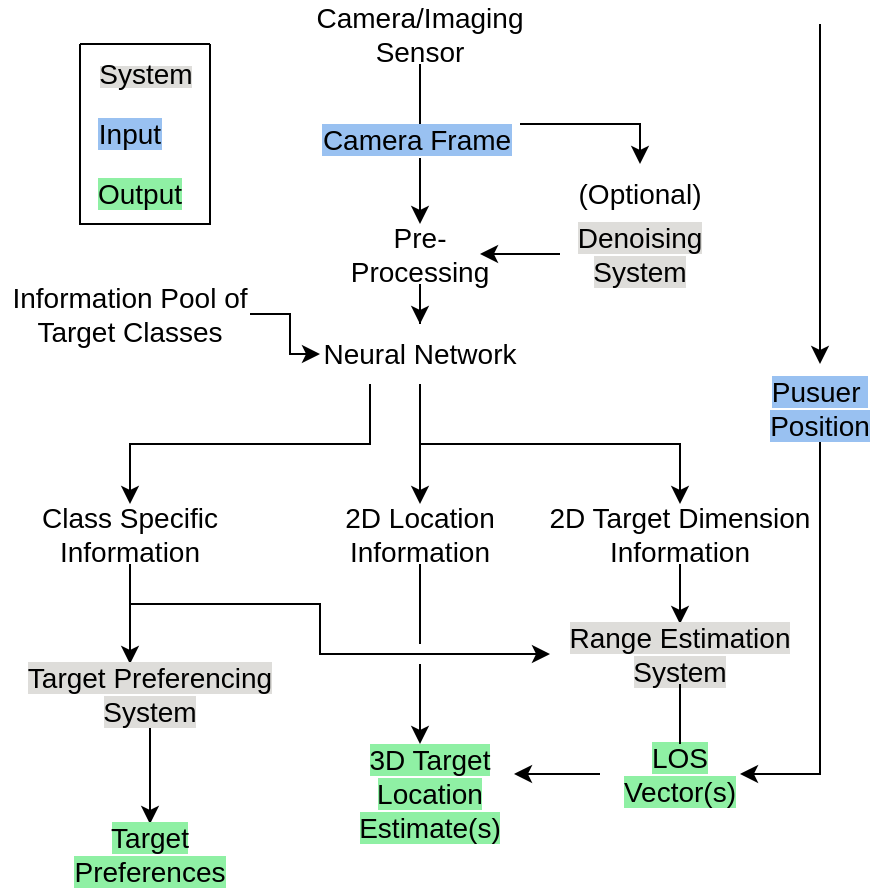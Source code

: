 <mxfile version="24.7.7">
  <diagram name="Page-1" id="bC6D1DjXQRd-MMzzOgFI">
    <mxGraphModel dx="1368" dy="790" grid="1" gridSize="10" guides="1" tooltips="1" connect="1" arrows="1" fold="1" page="1" pageScale="1" pageWidth="850" pageHeight="1100" math="0" shadow="0">
      <root>
        <mxCell id="0" />
        <mxCell id="1" parent="0" />
        <mxCell id="70s7Ck-FU3Y-pLnGWHpa-19" value="" style="edgeStyle=orthogonalEdgeStyle;rounded=0;orthogonalLoop=1;jettySize=auto;html=1;" parent="1" source="70s7Ck-FU3Y-pLnGWHpa-1" target="70s7Ck-FU3Y-pLnGWHpa-5" edge="1">
          <mxGeometry relative="1" as="geometry" />
        </mxCell>
        <mxCell id="70s7Ck-FU3Y-pLnGWHpa-20" value="&lt;font style=&quot;font-size: 14px; background-color: rgb(153, 193, 241);&quot;&gt;Camera Frame&lt;/font&gt;" style="edgeLabel;html=1;align=center;verticalAlign=middle;resizable=0;points=[];" parent="70s7Ck-FU3Y-pLnGWHpa-19" vertex="1" connectable="0">
          <mxGeometry x="-0.067" y="-2" relative="1" as="geometry">
            <mxPoint as="offset" />
          </mxGeometry>
        </mxCell>
        <mxCell id="70s7Ck-FU3Y-pLnGWHpa-1" value="&lt;font style=&quot;font-size: 14px;&quot;&gt;Camera/Imaging Sensor&lt;/font&gt;" style="text;html=1;align=center;verticalAlign=middle;whiteSpace=wrap;rounded=0;" parent="1" vertex="1">
          <mxGeometry x="345" y="260" width="110" height="30" as="geometry" />
        </mxCell>
        <mxCell id="70s7Ck-FU3Y-pLnGWHpa-3" value="&lt;font style=&quot;font-size: 14px; background-color: rgb(222, 221, 218);&quot;&gt;Denoising System&lt;/font&gt;" style="text;html=1;align=center;verticalAlign=middle;whiteSpace=wrap;rounded=0;" parent="1" vertex="1">
          <mxGeometry x="480" y="370" width="60" height="30" as="geometry" />
        </mxCell>
        <mxCell id="70s7Ck-FU3Y-pLnGWHpa-4" value="&lt;font style=&quot;font-size: 14px;&quot;&gt;(Optional)&lt;/font&gt;" style="text;html=1;align=center;verticalAlign=middle;whiteSpace=wrap;rounded=0;" parent="1" vertex="1">
          <mxGeometry x="480" y="340" width="60" height="30" as="geometry" />
        </mxCell>
        <mxCell id="70s7Ck-FU3Y-pLnGWHpa-24" value="" style="edgeStyle=orthogonalEdgeStyle;rounded=0;orthogonalLoop=1;jettySize=auto;html=1;" parent="1" source="70s7Ck-FU3Y-pLnGWHpa-5" target="70s7Ck-FU3Y-pLnGWHpa-9" edge="1">
          <mxGeometry relative="1" as="geometry" />
        </mxCell>
        <mxCell id="70s7Ck-FU3Y-pLnGWHpa-5" value="&lt;font style=&quot;font-size: 14px;&quot;&gt;Pre-Processing&lt;/font&gt;" style="text;html=1;align=center;verticalAlign=middle;whiteSpace=wrap;rounded=0;" parent="1" vertex="1">
          <mxGeometry x="370" y="370" width="60" height="30" as="geometry" />
        </mxCell>
        <mxCell id="70s7Ck-FU3Y-pLnGWHpa-25" style="edgeStyle=orthogonalEdgeStyle;rounded=0;orthogonalLoop=1;jettySize=auto;html=1;entryX=0;entryY=0.5;entryDx=0;entryDy=0;" parent="1" source="70s7Ck-FU3Y-pLnGWHpa-8" target="70s7Ck-FU3Y-pLnGWHpa-9" edge="1">
          <mxGeometry relative="1" as="geometry" />
        </mxCell>
        <mxCell id="70s7Ck-FU3Y-pLnGWHpa-8" value="&lt;font style=&quot;font-size: 14px;&quot;&gt;&lt;font style=&quot;font-size: 14px;&quot;&gt;Information Pool of &lt;/font&gt;&lt;/font&gt;&lt;font style=&quot;font-size: 14px;&quot;&gt;Target&lt;font style=&quot;font-size: 14px;&quot;&gt; Classes &lt;/font&gt;&lt;/font&gt;" style="text;html=1;align=center;verticalAlign=middle;whiteSpace=wrap;rounded=0;" parent="1" vertex="1">
          <mxGeometry x="195" y="400" width="120" height="30" as="geometry" />
        </mxCell>
        <mxCell id="70s7Ck-FU3Y-pLnGWHpa-30" style="edgeStyle=orthogonalEdgeStyle;rounded=0;orthogonalLoop=1;jettySize=auto;html=1;exitX=0.25;exitY=1;exitDx=0;exitDy=0;entryX=0.5;entryY=0;entryDx=0;entryDy=0;" parent="1" source="70s7Ck-FU3Y-pLnGWHpa-9" target="70s7Ck-FU3Y-pLnGWHpa-10" edge="1">
          <mxGeometry relative="1" as="geometry" />
        </mxCell>
        <mxCell id="70s7Ck-FU3Y-pLnGWHpa-33" style="edgeStyle=orthogonalEdgeStyle;rounded=0;orthogonalLoop=1;jettySize=auto;html=1;entryX=0.5;entryY=0;entryDx=0;entryDy=0;" parent="1" source="70s7Ck-FU3Y-pLnGWHpa-9" target="70s7Ck-FU3Y-pLnGWHpa-11" edge="1">
          <mxGeometry relative="1" as="geometry" />
        </mxCell>
        <mxCell id="70s7Ck-FU3Y-pLnGWHpa-9" value="&lt;font style=&quot;font-size: 14px;&quot;&gt;Neural Network&lt;br&gt;&lt;/font&gt;" style="text;html=1;align=center;verticalAlign=middle;whiteSpace=wrap;rounded=0;" parent="1" vertex="1">
          <mxGeometry x="350" y="420" width="100" height="30" as="geometry" />
        </mxCell>
        <mxCell id="70s7Ck-FU3Y-pLnGWHpa-41" value="" style="edgeStyle=orthogonalEdgeStyle;rounded=0;orthogonalLoop=1;jettySize=auto;html=1;" parent="1" source="70s7Ck-FU3Y-pLnGWHpa-10" target="70s7Ck-FU3Y-pLnGWHpa-13" edge="1">
          <mxGeometry relative="1" as="geometry">
            <Array as="points">
              <mxPoint x="260" y="590" />
              <mxPoint x="260" y="590" />
            </Array>
          </mxGeometry>
        </mxCell>
        <mxCell id="70s7Ck-FU3Y-pLnGWHpa-10" value="&lt;font style=&quot;font-size: 14px;&quot;&gt;Class Specific Information&lt;/font&gt;" style="text;html=1;align=center;verticalAlign=middle;whiteSpace=wrap;rounded=0;" parent="1" vertex="1">
          <mxGeometry x="210" y="510" width="90" height="30" as="geometry" />
        </mxCell>
        <mxCell id="70s7Ck-FU3Y-pLnGWHpa-11" value="&lt;font style=&quot;font-size: 14px;&quot;&gt;2D Location Information&lt;br&gt;&lt;/font&gt;" style="text;html=1;align=center;verticalAlign=middle;whiteSpace=wrap;rounded=0;" parent="1" vertex="1">
          <mxGeometry x="355" y="510" width="90" height="30" as="geometry" />
        </mxCell>
        <mxCell id="70s7Ck-FU3Y-pLnGWHpa-38" value="" style="edgeStyle=orthogonalEdgeStyle;rounded=0;orthogonalLoop=1;jettySize=auto;html=1;entryX=0.5;entryY=0;entryDx=0;entryDy=0;" parent="1" source="70s7Ck-FU3Y-pLnGWHpa-12" target="70s7Ck-FU3Y-pLnGWHpa-15" edge="1">
          <mxGeometry relative="1" as="geometry">
            <mxPoint x="530" y="560" as="targetPoint" />
          </mxGeometry>
        </mxCell>
        <mxCell id="70s7Ck-FU3Y-pLnGWHpa-12" value="&lt;font style=&quot;font-size: 14px;&quot;&gt;2D Target Dimension Information&lt;/font&gt;" style="text;html=1;align=center;verticalAlign=middle;whiteSpace=wrap;rounded=0;" parent="1" vertex="1">
          <mxGeometry x="460" y="510" width="140" height="30" as="geometry" />
        </mxCell>
        <mxCell id="70s7Ck-FU3Y-pLnGWHpa-45" value="" style="edgeStyle=orthogonalEdgeStyle;rounded=0;orthogonalLoop=1;jettySize=auto;html=1;" parent="1" source="70s7Ck-FU3Y-pLnGWHpa-13" target="70s7Ck-FU3Y-pLnGWHpa-17" edge="1">
          <mxGeometry relative="1" as="geometry" />
        </mxCell>
        <mxCell id="70s7Ck-FU3Y-pLnGWHpa-13" value="&lt;div style=&quot;font-size: 14px;&quot;&gt;&lt;font style=&quot;font-size: 14px; background-color: rgb(222, 221, 218);&quot;&gt;Target Preferencing&lt;/font&gt;&lt;/div&gt;&lt;div style=&quot;font-size: 14px;&quot;&gt;&lt;font style=&quot;font-size: 14px; background-color: rgb(222, 221, 218);&quot;&gt;&lt;font style=&quot;font-size: 14px;&quot;&gt;System&lt;/font&gt;&lt;br&gt;&lt;/font&gt;&lt;/div&gt;" style="text;html=1;align=center;verticalAlign=middle;whiteSpace=wrap;rounded=0;" parent="1" vertex="1">
          <mxGeometry x="190" y="590" width="150" height="30" as="geometry" />
        </mxCell>
        <mxCell id="70s7Ck-FU3Y-pLnGWHpa-14" value="&lt;font style=&quot;font-size: 14px; background-color: rgb(143, 240, 164);&quot;&gt;3D Target Location Estimate(s)&lt;br&gt;&lt;/font&gt;" style="text;html=1;align=center;verticalAlign=middle;whiteSpace=wrap;rounded=0;" parent="1" vertex="1">
          <mxGeometry x="355" y="640" width="100" height="30" as="geometry" />
        </mxCell>
        <mxCell id="70s7Ck-FU3Y-pLnGWHpa-15" value="&lt;font style=&quot;font-size: 14px; background-color: rgb(222, 221, 218);&quot;&gt;Range Estimation System&lt;/font&gt;" style="text;html=1;align=center;verticalAlign=middle;whiteSpace=wrap;rounded=0;" parent="1" vertex="1">
          <mxGeometry x="465" y="570" width="130" height="30" as="geometry" />
        </mxCell>
        <mxCell id="70s7Ck-FU3Y-pLnGWHpa-16" value="&lt;font style=&quot;font-size: 14px; background-color: rgb(143, 240, 164);&quot;&gt;LOS Vector(s)&lt;br&gt;&lt;/font&gt;" style="text;html=1;align=center;verticalAlign=middle;whiteSpace=wrap;rounded=0;" parent="1" vertex="1">
          <mxGeometry x="490" y="630" width="80" height="30" as="geometry" />
        </mxCell>
        <mxCell id="70s7Ck-FU3Y-pLnGWHpa-17" value="&lt;font style=&quot;font-size: 14px; background-color: rgb(143, 240, 164);&quot;&gt;Target Preferences&lt;br&gt;&lt;/font&gt;" style="text;html=1;align=center;verticalAlign=middle;whiteSpace=wrap;rounded=0;" parent="1" vertex="1">
          <mxGeometry x="235" y="670" width="60" height="30" as="geometry" />
        </mxCell>
        <mxCell id="70s7Ck-FU3Y-pLnGWHpa-26" value="" style="endArrow=classic;html=1;rounded=0;entryX=0.5;entryY=0;entryDx=0;entryDy=0;" parent="1" target="70s7Ck-FU3Y-pLnGWHpa-4" edge="1">
          <mxGeometry width="50" height="50" relative="1" as="geometry">
            <mxPoint x="450" y="320" as="sourcePoint" />
            <mxPoint x="490" y="340" as="targetPoint" />
            <Array as="points">
              <mxPoint x="510" y="320" />
            </Array>
          </mxGeometry>
        </mxCell>
        <mxCell id="70s7Ck-FU3Y-pLnGWHpa-28" value="" style="endArrow=classic;html=1;rounded=0;entryX=1;entryY=0.5;entryDx=0;entryDy=0;" parent="1" target="70s7Ck-FU3Y-pLnGWHpa-5" edge="1">
          <mxGeometry width="50" height="50" relative="1" as="geometry">
            <mxPoint x="470" y="385" as="sourcePoint" />
            <mxPoint x="570" y="430" as="targetPoint" />
          </mxGeometry>
        </mxCell>
        <mxCell id="70s7Ck-FU3Y-pLnGWHpa-34" value="" style="endArrow=classic;html=1;rounded=0;entryX=0.5;entryY=0;entryDx=0;entryDy=0;" parent="1" target="70s7Ck-FU3Y-pLnGWHpa-12" edge="1">
          <mxGeometry width="50" height="50" relative="1" as="geometry">
            <mxPoint x="400" y="480" as="sourcePoint" />
            <mxPoint x="480" y="450" as="targetPoint" />
            <Array as="points">
              <mxPoint x="530" y="480" />
            </Array>
          </mxGeometry>
        </mxCell>
        <mxCell id="70s7Ck-FU3Y-pLnGWHpa-43" value="" style="endArrow=classic;html=1;rounded=0;entryX=0;entryY=0.5;entryDx=0;entryDy=0;" parent="1" target="70s7Ck-FU3Y-pLnGWHpa-15" edge="1">
          <mxGeometry width="50" height="50" relative="1" as="geometry">
            <mxPoint x="255" y="560" as="sourcePoint" />
            <mxPoint x="460" y="560" as="targetPoint" />
            <Array as="points">
              <mxPoint x="320" y="560" />
              <mxPoint x="350" y="560" />
              <mxPoint x="350" y="585" />
            </Array>
          </mxGeometry>
        </mxCell>
        <mxCell id="70s7Ck-FU3Y-pLnGWHpa-50" value="" style="endArrow=none;html=1;rounded=0;entryX=0.5;entryY=1;entryDx=0;entryDy=0;" parent="1" target="70s7Ck-FU3Y-pLnGWHpa-11" edge="1">
          <mxGeometry width="50" height="50" relative="1" as="geometry">
            <mxPoint x="400" y="580" as="sourcePoint" />
            <mxPoint x="380" y="570" as="targetPoint" />
          </mxGeometry>
        </mxCell>
        <mxCell id="70s7Ck-FU3Y-pLnGWHpa-51" value="" style="endArrow=classic;html=1;rounded=0;" parent="1" edge="1">
          <mxGeometry width="50" height="50" relative="1" as="geometry">
            <mxPoint x="400" y="590" as="sourcePoint" />
            <mxPoint x="400" y="630" as="targetPoint" />
          </mxGeometry>
        </mxCell>
        <mxCell id="70s7Ck-FU3Y-pLnGWHpa-52" value="" style="endArrow=none;html=1;rounded=0;entryX=0.5;entryY=1;entryDx=0;entryDy=0;exitX=0.5;exitY=0;exitDx=0;exitDy=0;" parent="1" source="70s7Ck-FU3Y-pLnGWHpa-16" target="70s7Ck-FU3Y-pLnGWHpa-15" edge="1">
          <mxGeometry width="50" height="50" relative="1" as="geometry">
            <mxPoint x="490" y="780" as="sourcePoint" />
            <mxPoint x="540" y="730" as="targetPoint" />
          </mxGeometry>
        </mxCell>
        <mxCell id="70s7Ck-FU3Y-pLnGWHpa-56" value="" style="endArrow=classic;html=1;rounded=0;exitX=0;exitY=0.5;exitDx=0;exitDy=0;" parent="1" source="70s7Ck-FU3Y-pLnGWHpa-16" edge="1">
          <mxGeometry width="50" height="50" relative="1" as="geometry">
            <mxPoint x="440" y="760" as="sourcePoint" />
            <mxPoint x="447" y="645" as="targetPoint" />
          </mxGeometry>
        </mxCell>
        <mxCell id="70s7Ck-FU3Y-pLnGWHpa-59" value="&lt;font style=&quot;font-size: 14px; background-color: rgb(153, 193, 241);&quot;&gt;Input&lt;/font&gt;" style="text;html=1;align=center;verticalAlign=middle;whiteSpace=wrap;rounded=0;" parent="1" vertex="1">
          <mxGeometry x="225" y="310" width="60" height="30" as="geometry" />
        </mxCell>
        <mxCell id="70s7Ck-FU3Y-pLnGWHpa-60" value="&lt;font style=&quot;font-size: 14px; background-color: rgb(143, 240, 164);&quot;&gt;Output&lt;/font&gt;" style="text;html=1;align=center;verticalAlign=middle;whiteSpace=wrap;rounded=0;" parent="1" vertex="1">
          <mxGeometry x="230" y="340" width="60" height="30" as="geometry" />
        </mxCell>
        <mxCell id="70s7Ck-FU3Y-pLnGWHpa-62" value="" style="swimlane;startSize=0;" parent="1" vertex="1">
          <mxGeometry x="230" y="280" width="65" height="90" as="geometry" />
        </mxCell>
        <mxCell id="70s7Ck-FU3Y-pLnGWHpa-65" value="&lt;font style=&quot;background-color: rgb(222, 221, 218);&quot; size=&quot;1&quot;&gt;&lt;span style=&quot;font-size: 14px;&quot;&gt;System&lt;/span&gt;&lt;/font&gt;" style="text;html=1;align=center;verticalAlign=middle;whiteSpace=wrap;rounded=0;" parent="70s7Ck-FU3Y-pLnGWHpa-62" vertex="1">
          <mxGeometry x="2.5" width="60" height="30" as="geometry" />
        </mxCell>
        <mxCell id="ozv9DxZTeug7JPnUoz64-1" value="" style="endArrow=classic;html=1;rounded=0;" edge="1" parent="1">
          <mxGeometry width="50" height="50" relative="1" as="geometry">
            <mxPoint x="600" y="470" as="sourcePoint" />
            <mxPoint x="560" y="645" as="targetPoint" />
            <Array as="points">
              <mxPoint x="600" y="645" />
            </Array>
          </mxGeometry>
        </mxCell>
        <mxCell id="ozv9DxZTeug7JPnUoz64-2" value="&lt;div&gt;&lt;span style=&quot;background-color: rgb(153, 193, 241);&quot;&gt;&lt;br&gt;&lt;/span&gt;&lt;/div&gt;&lt;div style=&quot;font-size: 14px;&quot;&gt;&lt;span style=&quot;background-color: rgb(153, 193, 241);&quot;&gt;Pusuer&amp;nbsp; Position&lt;/span&gt;&lt;/div&gt;" style="text;html=1;align=center;verticalAlign=middle;whiteSpace=wrap;rounded=0;" vertex="1" parent="1">
          <mxGeometry x="570" y="440" width="60" height="30" as="geometry" />
        </mxCell>
        <mxCell id="ozv9DxZTeug7JPnUoz64-5" value="" style="endArrow=classic;html=1;rounded=0;entryX=0.5;entryY=0;entryDx=0;entryDy=0;" edge="1" parent="1" target="ozv9DxZTeug7JPnUoz64-2">
          <mxGeometry width="50" height="50" relative="1" as="geometry">
            <mxPoint x="600" y="270" as="sourcePoint" />
            <mxPoint x="550" y="430" as="targetPoint" />
          </mxGeometry>
        </mxCell>
      </root>
    </mxGraphModel>
  </diagram>
</mxfile>
